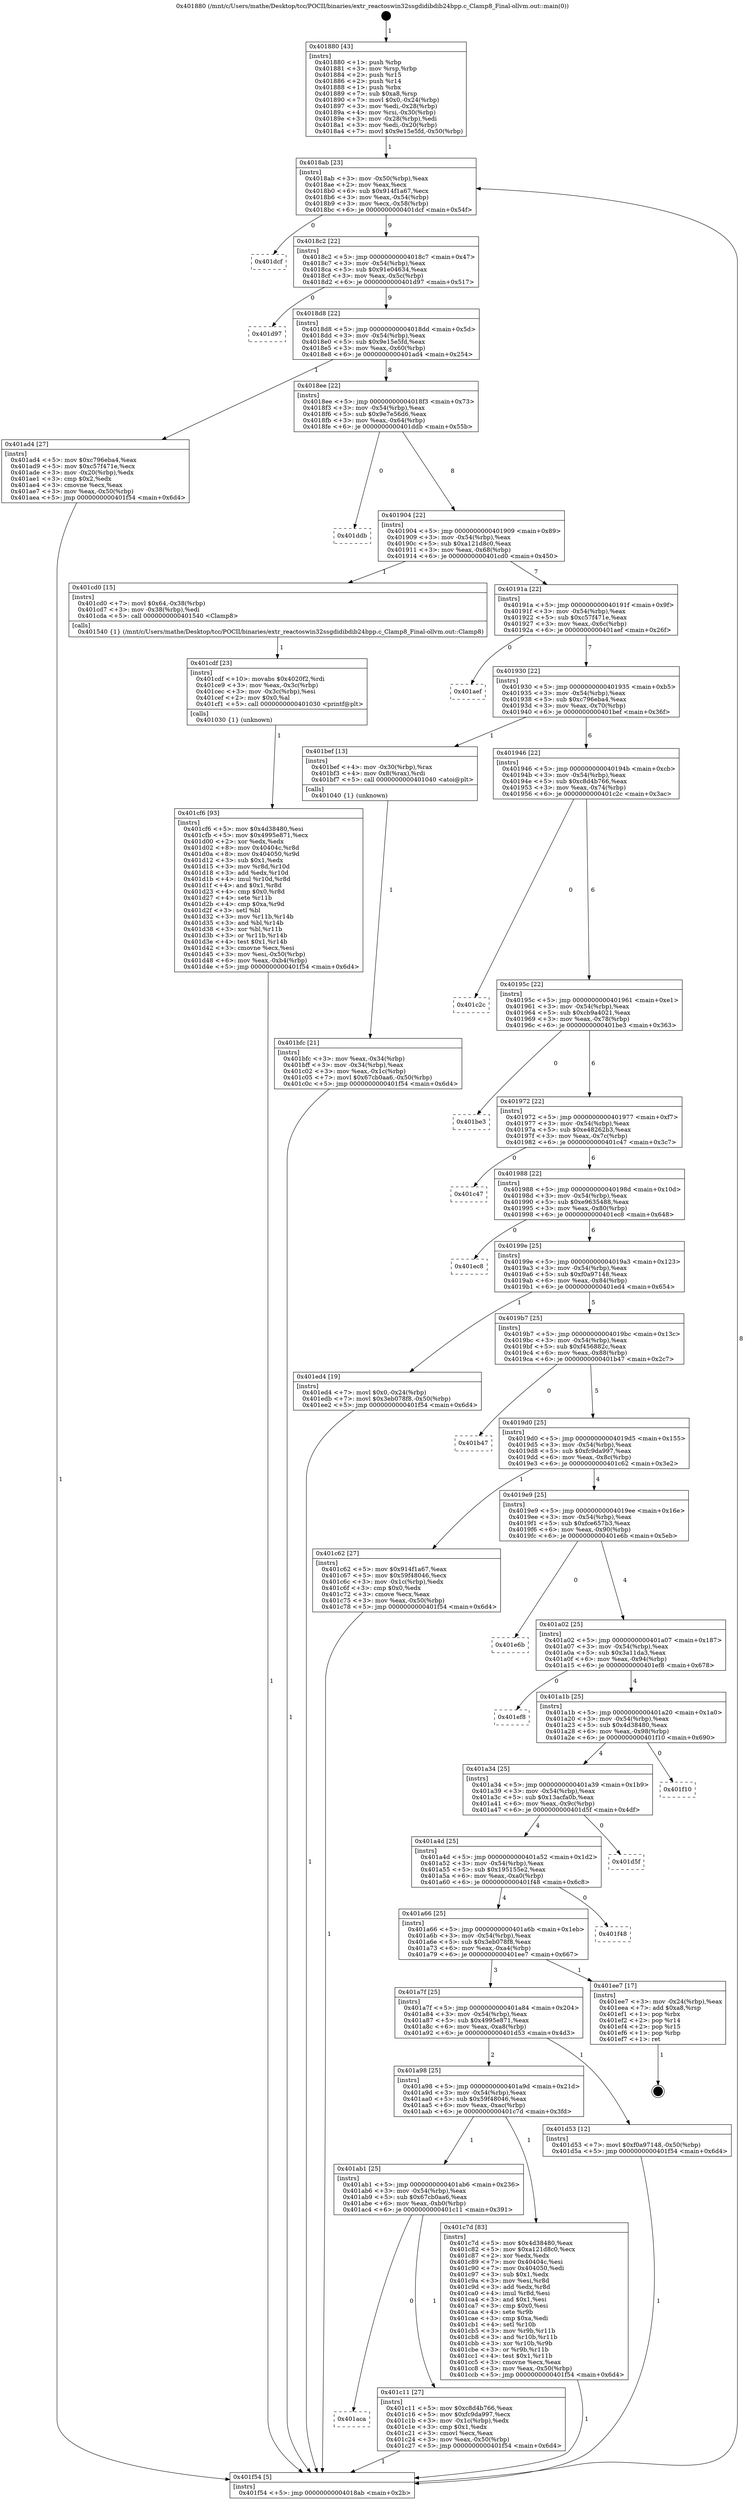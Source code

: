 digraph "0x401880" {
  label = "0x401880 (/mnt/c/Users/mathe/Desktop/tcc/POCII/binaries/extr_reactoswin32ssgdidibdib24bpp.c_Clamp8_Final-ollvm.out::main(0))"
  labelloc = "t"
  node[shape=record]

  Entry [label="",width=0.3,height=0.3,shape=circle,fillcolor=black,style=filled]
  "0x4018ab" [label="{
     0x4018ab [23]\l
     | [instrs]\l
     &nbsp;&nbsp;0x4018ab \<+3\>: mov -0x50(%rbp),%eax\l
     &nbsp;&nbsp;0x4018ae \<+2\>: mov %eax,%ecx\l
     &nbsp;&nbsp;0x4018b0 \<+6\>: sub $0x914f1a67,%ecx\l
     &nbsp;&nbsp;0x4018b6 \<+3\>: mov %eax,-0x54(%rbp)\l
     &nbsp;&nbsp;0x4018b9 \<+3\>: mov %ecx,-0x58(%rbp)\l
     &nbsp;&nbsp;0x4018bc \<+6\>: je 0000000000401dcf \<main+0x54f\>\l
  }"]
  "0x401dcf" [label="{
     0x401dcf\l
  }", style=dashed]
  "0x4018c2" [label="{
     0x4018c2 [22]\l
     | [instrs]\l
     &nbsp;&nbsp;0x4018c2 \<+5\>: jmp 00000000004018c7 \<main+0x47\>\l
     &nbsp;&nbsp;0x4018c7 \<+3\>: mov -0x54(%rbp),%eax\l
     &nbsp;&nbsp;0x4018ca \<+5\>: sub $0x91e04634,%eax\l
     &nbsp;&nbsp;0x4018cf \<+3\>: mov %eax,-0x5c(%rbp)\l
     &nbsp;&nbsp;0x4018d2 \<+6\>: je 0000000000401d97 \<main+0x517\>\l
  }"]
  Exit [label="",width=0.3,height=0.3,shape=circle,fillcolor=black,style=filled,peripheries=2]
  "0x401d97" [label="{
     0x401d97\l
  }", style=dashed]
  "0x4018d8" [label="{
     0x4018d8 [22]\l
     | [instrs]\l
     &nbsp;&nbsp;0x4018d8 \<+5\>: jmp 00000000004018dd \<main+0x5d\>\l
     &nbsp;&nbsp;0x4018dd \<+3\>: mov -0x54(%rbp),%eax\l
     &nbsp;&nbsp;0x4018e0 \<+5\>: sub $0x9e15e5fd,%eax\l
     &nbsp;&nbsp;0x4018e5 \<+3\>: mov %eax,-0x60(%rbp)\l
     &nbsp;&nbsp;0x4018e8 \<+6\>: je 0000000000401ad4 \<main+0x254\>\l
  }"]
  "0x401cf6" [label="{
     0x401cf6 [93]\l
     | [instrs]\l
     &nbsp;&nbsp;0x401cf6 \<+5\>: mov $0x4d38480,%esi\l
     &nbsp;&nbsp;0x401cfb \<+5\>: mov $0x4995e871,%ecx\l
     &nbsp;&nbsp;0x401d00 \<+2\>: xor %edx,%edx\l
     &nbsp;&nbsp;0x401d02 \<+8\>: mov 0x40404c,%r8d\l
     &nbsp;&nbsp;0x401d0a \<+8\>: mov 0x404050,%r9d\l
     &nbsp;&nbsp;0x401d12 \<+3\>: sub $0x1,%edx\l
     &nbsp;&nbsp;0x401d15 \<+3\>: mov %r8d,%r10d\l
     &nbsp;&nbsp;0x401d18 \<+3\>: add %edx,%r10d\l
     &nbsp;&nbsp;0x401d1b \<+4\>: imul %r10d,%r8d\l
     &nbsp;&nbsp;0x401d1f \<+4\>: and $0x1,%r8d\l
     &nbsp;&nbsp;0x401d23 \<+4\>: cmp $0x0,%r8d\l
     &nbsp;&nbsp;0x401d27 \<+4\>: sete %r11b\l
     &nbsp;&nbsp;0x401d2b \<+4\>: cmp $0xa,%r9d\l
     &nbsp;&nbsp;0x401d2f \<+3\>: setl %bl\l
     &nbsp;&nbsp;0x401d32 \<+3\>: mov %r11b,%r14b\l
     &nbsp;&nbsp;0x401d35 \<+3\>: and %bl,%r14b\l
     &nbsp;&nbsp;0x401d38 \<+3\>: xor %bl,%r11b\l
     &nbsp;&nbsp;0x401d3b \<+3\>: or %r11b,%r14b\l
     &nbsp;&nbsp;0x401d3e \<+4\>: test $0x1,%r14b\l
     &nbsp;&nbsp;0x401d42 \<+3\>: cmovne %ecx,%esi\l
     &nbsp;&nbsp;0x401d45 \<+3\>: mov %esi,-0x50(%rbp)\l
     &nbsp;&nbsp;0x401d48 \<+6\>: mov %eax,-0xb4(%rbp)\l
     &nbsp;&nbsp;0x401d4e \<+5\>: jmp 0000000000401f54 \<main+0x6d4\>\l
  }"]
  "0x401ad4" [label="{
     0x401ad4 [27]\l
     | [instrs]\l
     &nbsp;&nbsp;0x401ad4 \<+5\>: mov $0xc796eba4,%eax\l
     &nbsp;&nbsp;0x401ad9 \<+5\>: mov $0xc57f471e,%ecx\l
     &nbsp;&nbsp;0x401ade \<+3\>: mov -0x20(%rbp),%edx\l
     &nbsp;&nbsp;0x401ae1 \<+3\>: cmp $0x2,%edx\l
     &nbsp;&nbsp;0x401ae4 \<+3\>: cmovne %ecx,%eax\l
     &nbsp;&nbsp;0x401ae7 \<+3\>: mov %eax,-0x50(%rbp)\l
     &nbsp;&nbsp;0x401aea \<+5\>: jmp 0000000000401f54 \<main+0x6d4\>\l
  }"]
  "0x4018ee" [label="{
     0x4018ee [22]\l
     | [instrs]\l
     &nbsp;&nbsp;0x4018ee \<+5\>: jmp 00000000004018f3 \<main+0x73\>\l
     &nbsp;&nbsp;0x4018f3 \<+3\>: mov -0x54(%rbp),%eax\l
     &nbsp;&nbsp;0x4018f6 \<+5\>: sub $0x9e7e56d6,%eax\l
     &nbsp;&nbsp;0x4018fb \<+3\>: mov %eax,-0x64(%rbp)\l
     &nbsp;&nbsp;0x4018fe \<+6\>: je 0000000000401ddb \<main+0x55b\>\l
  }"]
  "0x401f54" [label="{
     0x401f54 [5]\l
     | [instrs]\l
     &nbsp;&nbsp;0x401f54 \<+5\>: jmp 00000000004018ab \<main+0x2b\>\l
  }"]
  "0x401880" [label="{
     0x401880 [43]\l
     | [instrs]\l
     &nbsp;&nbsp;0x401880 \<+1\>: push %rbp\l
     &nbsp;&nbsp;0x401881 \<+3\>: mov %rsp,%rbp\l
     &nbsp;&nbsp;0x401884 \<+2\>: push %r15\l
     &nbsp;&nbsp;0x401886 \<+2\>: push %r14\l
     &nbsp;&nbsp;0x401888 \<+1\>: push %rbx\l
     &nbsp;&nbsp;0x401889 \<+7\>: sub $0xa8,%rsp\l
     &nbsp;&nbsp;0x401890 \<+7\>: movl $0x0,-0x24(%rbp)\l
     &nbsp;&nbsp;0x401897 \<+3\>: mov %edi,-0x28(%rbp)\l
     &nbsp;&nbsp;0x40189a \<+4\>: mov %rsi,-0x30(%rbp)\l
     &nbsp;&nbsp;0x40189e \<+3\>: mov -0x28(%rbp),%edi\l
     &nbsp;&nbsp;0x4018a1 \<+3\>: mov %edi,-0x20(%rbp)\l
     &nbsp;&nbsp;0x4018a4 \<+7\>: movl $0x9e15e5fd,-0x50(%rbp)\l
  }"]
  "0x401cdf" [label="{
     0x401cdf [23]\l
     | [instrs]\l
     &nbsp;&nbsp;0x401cdf \<+10\>: movabs $0x4020f2,%rdi\l
     &nbsp;&nbsp;0x401ce9 \<+3\>: mov %eax,-0x3c(%rbp)\l
     &nbsp;&nbsp;0x401cec \<+3\>: mov -0x3c(%rbp),%esi\l
     &nbsp;&nbsp;0x401cef \<+2\>: mov $0x0,%al\l
     &nbsp;&nbsp;0x401cf1 \<+5\>: call 0000000000401030 \<printf@plt\>\l
     | [calls]\l
     &nbsp;&nbsp;0x401030 \{1\} (unknown)\l
  }"]
  "0x401ddb" [label="{
     0x401ddb\l
  }", style=dashed]
  "0x401904" [label="{
     0x401904 [22]\l
     | [instrs]\l
     &nbsp;&nbsp;0x401904 \<+5\>: jmp 0000000000401909 \<main+0x89\>\l
     &nbsp;&nbsp;0x401909 \<+3\>: mov -0x54(%rbp),%eax\l
     &nbsp;&nbsp;0x40190c \<+5\>: sub $0xa121d8c0,%eax\l
     &nbsp;&nbsp;0x401911 \<+3\>: mov %eax,-0x68(%rbp)\l
     &nbsp;&nbsp;0x401914 \<+6\>: je 0000000000401cd0 \<main+0x450\>\l
  }"]
  "0x401aca" [label="{
     0x401aca\l
  }", style=dashed]
  "0x401cd0" [label="{
     0x401cd0 [15]\l
     | [instrs]\l
     &nbsp;&nbsp;0x401cd0 \<+7\>: movl $0x64,-0x38(%rbp)\l
     &nbsp;&nbsp;0x401cd7 \<+3\>: mov -0x38(%rbp),%edi\l
     &nbsp;&nbsp;0x401cda \<+5\>: call 0000000000401540 \<Clamp8\>\l
     | [calls]\l
     &nbsp;&nbsp;0x401540 \{1\} (/mnt/c/Users/mathe/Desktop/tcc/POCII/binaries/extr_reactoswin32ssgdidibdib24bpp.c_Clamp8_Final-ollvm.out::Clamp8)\l
  }"]
  "0x40191a" [label="{
     0x40191a [22]\l
     | [instrs]\l
     &nbsp;&nbsp;0x40191a \<+5\>: jmp 000000000040191f \<main+0x9f\>\l
     &nbsp;&nbsp;0x40191f \<+3\>: mov -0x54(%rbp),%eax\l
     &nbsp;&nbsp;0x401922 \<+5\>: sub $0xc57f471e,%eax\l
     &nbsp;&nbsp;0x401927 \<+3\>: mov %eax,-0x6c(%rbp)\l
     &nbsp;&nbsp;0x40192a \<+6\>: je 0000000000401aef \<main+0x26f\>\l
  }"]
  "0x401c11" [label="{
     0x401c11 [27]\l
     | [instrs]\l
     &nbsp;&nbsp;0x401c11 \<+5\>: mov $0xc8d4b766,%eax\l
     &nbsp;&nbsp;0x401c16 \<+5\>: mov $0xfc9da997,%ecx\l
     &nbsp;&nbsp;0x401c1b \<+3\>: mov -0x1c(%rbp),%edx\l
     &nbsp;&nbsp;0x401c1e \<+3\>: cmp $0x1,%edx\l
     &nbsp;&nbsp;0x401c21 \<+3\>: cmovl %ecx,%eax\l
     &nbsp;&nbsp;0x401c24 \<+3\>: mov %eax,-0x50(%rbp)\l
     &nbsp;&nbsp;0x401c27 \<+5\>: jmp 0000000000401f54 \<main+0x6d4\>\l
  }"]
  "0x401aef" [label="{
     0x401aef\l
  }", style=dashed]
  "0x401930" [label="{
     0x401930 [22]\l
     | [instrs]\l
     &nbsp;&nbsp;0x401930 \<+5\>: jmp 0000000000401935 \<main+0xb5\>\l
     &nbsp;&nbsp;0x401935 \<+3\>: mov -0x54(%rbp),%eax\l
     &nbsp;&nbsp;0x401938 \<+5\>: sub $0xc796eba4,%eax\l
     &nbsp;&nbsp;0x40193d \<+3\>: mov %eax,-0x70(%rbp)\l
     &nbsp;&nbsp;0x401940 \<+6\>: je 0000000000401bef \<main+0x36f\>\l
  }"]
  "0x401ab1" [label="{
     0x401ab1 [25]\l
     | [instrs]\l
     &nbsp;&nbsp;0x401ab1 \<+5\>: jmp 0000000000401ab6 \<main+0x236\>\l
     &nbsp;&nbsp;0x401ab6 \<+3\>: mov -0x54(%rbp),%eax\l
     &nbsp;&nbsp;0x401ab9 \<+5\>: sub $0x67cb0aa6,%eax\l
     &nbsp;&nbsp;0x401abe \<+6\>: mov %eax,-0xb0(%rbp)\l
     &nbsp;&nbsp;0x401ac4 \<+6\>: je 0000000000401c11 \<main+0x391\>\l
  }"]
  "0x401bef" [label="{
     0x401bef [13]\l
     | [instrs]\l
     &nbsp;&nbsp;0x401bef \<+4\>: mov -0x30(%rbp),%rax\l
     &nbsp;&nbsp;0x401bf3 \<+4\>: mov 0x8(%rax),%rdi\l
     &nbsp;&nbsp;0x401bf7 \<+5\>: call 0000000000401040 \<atoi@plt\>\l
     | [calls]\l
     &nbsp;&nbsp;0x401040 \{1\} (unknown)\l
  }"]
  "0x401946" [label="{
     0x401946 [22]\l
     | [instrs]\l
     &nbsp;&nbsp;0x401946 \<+5\>: jmp 000000000040194b \<main+0xcb\>\l
     &nbsp;&nbsp;0x40194b \<+3\>: mov -0x54(%rbp),%eax\l
     &nbsp;&nbsp;0x40194e \<+5\>: sub $0xc8d4b766,%eax\l
     &nbsp;&nbsp;0x401953 \<+3\>: mov %eax,-0x74(%rbp)\l
     &nbsp;&nbsp;0x401956 \<+6\>: je 0000000000401c2c \<main+0x3ac\>\l
  }"]
  "0x401bfc" [label="{
     0x401bfc [21]\l
     | [instrs]\l
     &nbsp;&nbsp;0x401bfc \<+3\>: mov %eax,-0x34(%rbp)\l
     &nbsp;&nbsp;0x401bff \<+3\>: mov -0x34(%rbp),%eax\l
     &nbsp;&nbsp;0x401c02 \<+3\>: mov %eax,-0x1c(%rbp)\l
     &nbsp;&nbsp;0x401c05 \<+7\>: movl $0x67cb0aa6,-0x50(%rbp)\l
     &nbsp;&nbsp;0x401c0c \<+5\>: jmp 0000000000401f54 \<main+0x6d4\>\l
  }"]
  "0x401c7d" [label="{
     0x401c7d [83]\l
     | [instrs]\l
     &nbsp;&nbsp;0x401c7d \<+5\>: mov $0x4d38480,%eax\l
     &nbsp;&nbsp;0x401c82 \<+5\>: mov $0xa121d8c0,%ecx\l
     &nbsp;&nbsp;0x401c87 \<+2\>: xor %edx,%edx\l
     &nbsp;&nbsp;0x401c89 \<+7\>: mov 0x40404c,%esi\l
     &nbsp;&nbsp;0x401c90 \<+7\>: mov 0x404050,%edi\l
     &nbsp;&nbsp;0x401c97 \<+3\>: sub $0x1,%edx\l
     &nbsp;&nbsp;0x401c9a \<+3\>: mov %esi,%r8d\l
     &nbsp;&nbsp;0x401c9d \<+3\>: add %edx,%r8d\l
     &nbsp;&nbsp;0x401ca0 \<+4\>: imul %r8d,%esi\l
     &nbsp;&nbsp;0x401ca4 \<+3\>: and $0x1,%esi\l
     &nbsp;&nbsp;0x401ca7 \<+3\>: cmp $0x0,%esi\l
     &nbsp;&nbsp;0x401caa \<+4\>: sete %r9b\l
     &nbsp;&nbsp;0x401cae \<+3\>: cmp $0xa,%edi\l
     &nbsp;&nbsp;0x401cb1 \<+4\>: setl %r10b\l
     &nbsp;&nbsp;0x401cb5 \<+3\>: mov %r9b,%r11b\l
     &nbsp;&nbsp;0x401cb8 \<+3\>: and %r10b,%r11b\l
     &nbsp;&nbsp;0x401cbb \<+3\>: xor %r10b,%r9b\l
     &nbsp;&nbsp;0x401cbe \<+3\>: or %r9b,%r11b\l
     &nbsp;&nbsp;0x401cc1 \<+4\>: test $0x1,%r11b\l
     &nbsp;&nbsp;0x401cc5 \<+3\>: cmovne %ecx,%eax\l
     &nbsp;&nbsp;0x401cc8 \<+3\>: mov %eax,-0x50(%rbp)\l
     &nbsp;&nbsp;0x401ccb \<+5\>: jmp 0000000000401f54 \<main+0x6d4\>\l
  }"]
  "0x401c2c" [label="{
     0x401c2c\l
  }", style=dashed]
  "0x40195c" [label="{
     0x40195c [22]\l
     | [instrs]\l
     &nbsp;&nbsp;0x40195c \<+5\>: jmp 0000000000401961 \<main+0xe1\>\l
     &nbsp;&nbsp;0x401961 \<+3\>: mov -0x54(%rbp),%eax\l
     &nbsp;&nbsp;0x401964 \<+5\>: sub $0xcb9a4021,%eax\l
     &nbsp;&nbsp;0x401969 \<+3\>: mov %eax,-0x78(%rbp)\l
     &nbsp;&nbsp;0x40196c \<+6\>: je 0000000000401be3 \<main+0x363\>\l
  }"]
  "0x401a98" [label="{
     0x401a98 [25]\l
     | [instrs]\l
     &nbsp;&nbsp;0x401a98 \<+5\>: jmp 0000000000401a9d \<main+0x21d\>\l
     &nbsp;&nbsp;0x401a9d \<+3\>: mov -0x54(%rbp),%eax\l
     &nbsp;&nbsp;0x401aa0 \<+5\>: sub $0x59f48046,%eax\l
     &nbsp;&nbsp;0x401aa5 \<+6\>: mov %eax,-0xac(%rbp)\l
     &nbsp;&nbsp;0x401aab \<+6\>: je 0000000000401c7d \<main+0x3fd\>\l
  }"]
  "0x401be3" [label="{
     0x401be3\l
  }", style=dashed]
  "0x401972" [label="{
     0x401972 [22]\l
     | [instrs]\l
     &nbsp;&nbsp;0x401972 \<+5\>: jmp 0000000000401977 \<main+0xf7\>\l
     &nbsp;&nbsp;0x401977 \<+3\>: mov -0x54(%rbp),%eax\l
     &nbsp;&nbsp;0x40197a \<+5\>: sub $0xe48262b3,%eax\l
     &nbsp;&nbsp;0x40197f \<+3\>: mov %eax,-0x7c(%rbp)\l
     &nbsp;&nbsp;0x401982 \<+6\>: je 0000000000401c47 \<main+0x3c7\>\l
  }"]
  "0x401d53" [label="{
     0x401d53 [12]\l
     | [instrs]\l
     &nbsp;&nbsp;0x401d53 \<+7\>: movl $0xf0a97148,-0x50(%rbp)\l
     &nbsp;&nbsp;0x401d5a \<+5\>: jmp 0000000000401f54 \<main+0x6d4\>\l
  }"]
  "0x401c47" [label="{
     0x401c47\l
  }", style=dashed]
  "0x401988" [label="{
     0x401988 [22]\l
     | [instrs]\l
     &nbsp;&nbsp;0x401988 \<+5\>: jmp 000000000040198d \<main+0x10d\>\l
     &nbsp;&nbsp;0x40198d \<+3\>: mov -0x54(%rbp),%eax\l
     &nbsp;&nbsp;0x401990 \<+5\>: sub $0xe9635488,%eax\l
     &nbsp;&nbsp;0x401995 \<+3\>: mov %eax,-0x80(%rbp)\l
     &nbsp;&nbsp;0x401998 \<+6\>: je 0000000000401ec8 \<main+0x648\>\l
  }"]
  "0x401a7f" [label="{
     0x401a7f [25]\l
     | [instrs]\l
     &nbsp;&nbsp;0x401a7f \<+5\>: jmp 0000000000401a84 \<main+0x204\>\l
     &nbsp;&nbsp;0x401a84 \<+3\>: mov -0x54(%rbp),%eax\l
     &nbsp;&nbsp;0x401a87 \<+5\>: sub $0x4995e871,%eax\l
     &nbsp;&nbsp;0x401a8c \<+6\>: mov %eax,-0xa8(%rbp)\l
     &nbsp;&nbsp;0x401a92 \<+6\>: je 0000000000401d53 \<main+0x4d3\>\l
  }"]
  "0x401ec8" [label="{
     0x401ec8\l
  }", style=dashed]
  "0x40199e" [label="{
     0x40199e [25]\l
     | [instrs]\l
     &nbsp;&nbsp;0x40199e \<+5\>: jmp 00000000004019a3 \<main+0x123\>\l
     &nbsp;&nbsp;0x4019a3 \<+3\>: mov -0x54(%rbp),%eax\l
     &nbsp;&nbsp;0x4019a6 \<+5\>: sub $0xf0a97148,%eax\l
     &nbsp;&nbsp;0x4019ab \<+6\>: mov %eax,-0x84(%rbp)\l
     &nbsp;&nbsp;0x4019b1 \<+6\>: je 0000000000401ed4 \<main+0x654\>\l
  }"]
  "0x401ee7" [label="{
     0x401ee7 [17]\l
     | [instrs]\l
     &nbsp;&nbsp;0x401ee7 \<+3\>: mov -0x24(%rbp),%eax\l
     &nbsp;&nbsp;0x401eea \<+7\>: add $0xa8,%rsp\l
     &nbsp;&nbsp;0x401ef1 \<+1\>: pop %rbx\l
     &nbsp;&nbsp;0x401ef2 \<+2\>: pop %r14\l
     &nbsp;&nbsp;0x401ef4 \<+2\>: pop %r15\l
     &nbsp;&nbsp;0x401ef6 \<+1\>: pop %rbp\l
     &nbsp;&nbsp;0x401ef7 \<+1\>: ret\l
  }"]
  "0x401ed4" [label="{
     0x401ed4 [19]\l
     | [instrs]\l
     &nbsp;&nbsp;0x401ed4 \<+7\>: movl $0x0,-0x24(%rbp)\l
     &nbsp;&nbsp;0x401edb \<+7\>: movl $0x3eb078f8,-0x50(%rbp)\l
     &nbsp;&nbsp;0x401ee2 \<+5\>: jmp 0000000000401f54 \<main+0x6d4\>\l
  }"]
  "0x4019b7" [label="{
     0x4019b7 [25]\l
     | [instrs]\l
     &nbsp;&nbsp;0x4019b7 \<+5\>: jmp 00000000004019bc \<main+0x13c\>\l
     &nbsp;&nbsp;0x4019bc \<+3\>: mov -0x54(%rbp),%eax\l
     &nbsp;&nbsp;0x4019bf \<+5\>: sub $0xf456882c,%eax\l
     &nbsp;&nbsp;0x4019c4 \<+6\>: mov %eax,-0x88(%rbp)\l
     &nbsp;&nbsp;0x4019ca \<+6\>: je 0000000000401b47 \<main+0x2c7\>\l
  }"]
  "0x401a66" [label="{
     0x401a66 [25]\l
     | [instrs]\l
     &nbsp;&nbsp;0x401a66 \<+5\>: jmp 0000000000401a6b \<main+0x1eb\>\l
     &nbsp;&nbsp;0x401a6b \<+3\>: mov -0x54(%rbp),%eax\l
     &nbsp;&nbsp;0x401a6e \<+5\>: sub $0x3eb078f8,%eax\l
     &nbsp;&nbsp;0x401a73 \<+6\>: mov %eax,-0xa4(%rbp)\l
     &nbsp;&nbsp;0x401a79 \<+6\>: je 0000000000401ee7 \<main+0x667\>\l
  }"]
  "0x401b47" [label="{
     0x401b47\l
  }", style=dashed]
  "0x4019d0" [label="{
     0x4019d0 [25]\l
     | [instrs]\l
     &nbsp;&nbsp;0x4019d0 \<+5\>: jmp 00000000004019d5 \<main+0x155\>\l
     &nbsp;&nbsp;0x4019d5 \<+3\>: mov -0x54(%rbp),%eax\l
     &nbsp;&nbsp;0x4019d8 \<+5\>: sub $0xfc9da997,%eax\l
     &nbsp;&nbsp;0x4019dd \<+6\>: mov %eax,-0x8c(%rbp)\l
     &nbsp;&nbsp;0x4019e3 \<+6\>: je 0000000000401c62 \<main+0x3e2\>\l
  }"]
  "0x401f48" [label="{
     0x401f48\l
  }", style=dashed]
  "0x401c62" [label="{
     0x401c62 [27]\l
     | [instrs]\l
     &nbsp;&nbsp;0x401c62 \<+5\>: mov $0x914f1a67,%eax\l
     &nbsp;&nbsp;0x401c67 \<+5\>: mov $0x59f48046,%ecx\l
     &nbsp;&nbsp;0x401c6c \<+3\>: mov -0x1c(%rbp),%edx\l
     &nbsp;&nbsp;0x401c6f \<+3\>: cmp $0x0,%edx\l
     &nbsp;&nbsp;0x401c72 \<+3\>: cmove %ecx,%eax\l
     &nbsp;&nbsp;0x401c75 \<+3\>: mov %eax,-0x50(%rbp)\l
     &nbsp;&nbsp;0x401c78 \<+5\>: jmp 0000000000401f54 \<main+0x6d4\>\l
  }"]
  "0x4019e9" [label="{
     0x4019e9 [25]\l
     | [instrs]\l
     &nbsp;&nbsp;0x4019e9 \<+5\>: jmp 00000000004019ee \<main+0x16e\>\l
     &nbsp;&nbsp;0x4019ee \<+3\>: mov -0x54(%rbp),%eax\l
     &nbsp;&nbsp;0x4019f1 \<+5\>: sub $0xfce657b3,%eax\l
     &nbsp;&nbsp;0x4019f6 \<+6\>: mov %eax,-0x90(%rbp)\l
     &nbsp;&nbsp;0x4019fc \<+6\>: je 0000000000401e6b \<main+0x5eb\>\l
  }"]
  "0x401a4d" [label="{
     0x401a4d [25]\l
     | [instrs]\l
     &nbsp;&nbsp;0x401a4d \<+5\>: jmp 0000000000401a52 \<main+0x1d2\>\l
     &nbsp;&nbsp;0x401a52 \<+3\>: mov -0x54(%rbp),%eax\l
     &nbsp;&nbsp;0x401a55 \<+5\>: sub $0x195155e2,%eax\l
     &nbsp;&nbsp;0x401a5a \<+6\>: mov %eax,-0xa0(%rbp)\l
     &nbsp;&nbsp;0x401a60 \<+6\>: je 0000000000401f48 \<main+0x6c8\>\l
  }"]
  "0x401e6b" [label="{
     0x401e6b\l
  }", style=dashed]
  "0x401a02" [label="{
     0x401a02 [25]\l
     | [instrs]\l
     &nbsp;&nbsp;0x401a02 \<+5\>: jmp 0000000000401a07 \<main+0x187\>\l
     &nbsp;&nbsp;0x401a07 \<+3\>: mov -0x54(%rbp),%eax\l
     &nbsp;&nbsp;0x401a0a \<+5\>: sub $0x3a11da3,%eax\l
     &nbsp;&nbsp;0x401a0f \<+6\>: mov %eax,-0x94(%rbp)\l
     &nbsp;&nbsp;0x401a15 \<+6\>: je 0000000000401ef8 \<main+0x678\>\l
  }"]
  "0x401d5f" [label="{
     0x401d5f\l
  }", style=dashed]
  "0x401ef8" [label="{
     0x401ef8\l
  }", style=dashed]
  "0x401a1b" [label="{
     0x401a1b [25]\l
     | [instrs]\l
     &nbsp;&nbsp;0x401a1b \<+5\>: jmp 0000000000401a20 \<main+0x1a0\>\l
     &nbsp;&nbsp;0x401a20 \<+3\>: mov -0x54(%rbp),%eax\l
     &nbsp;&nbsp;0x401a23 \<+5\>: sub $0x4d38480,%eax\l
     &nbsp;&nbsp;0x401a28 \<+6\>: mov %eax,-0x98(%rbp)\l
     &nbsp;&nbsp;0x401a2e \<+6\>: je 0000000000401f10 \<main+0x690\>\l
  }"]
  "0x401a34" [label="{
     0x401a34 [25]\l
     | [instrs]\l
     &nbsp;&nbsp;0x401a34 \<+5\>: jmp 0000000000401a39 \<main+0x1b9\>\l
     &nbsp;&nbsp;0x401a39 \<+3\>: mov -0x54(%rbp),%eax\l
     &nbsp;&nbsp;0x401a3c \<+5\>: sub $0x13acfa0b,%eax\l
     &nbsp;&nbsp;0x401a41 \<+6\>: mov %eax,-0x9c(%rbp)\l
     &nbsp;&nbsp;0x401a47 \<+6\>: je 0000000000401d5f \<main+0x4df\>\l
  }"]
  "0x401f10" [label="{
     0x401f10\l
  }", style=dashed]
  Entry -> "0x401880" [label=" 1"]
  "0x4018ab" -> "0x401dcf" [label=" 0"]
  "0x4018ab" -> "0x4018c2" [label=" 9"]
  "0x401ee7" -> Exit [label=" 1"]
  "0x4018c2" -> "0x401d97" [label=" 0"]
  "0x4018c2" -> "0x4018d8" [label=" 9"]
  "0x401ed4" -> "0x401f54" [label=" 1"]
  "0x4018d8" -> "0x401ad4" [label=" 1"]
  "0x4018d8" -> "0x4018ee" [label=" 8"]
  "0x401ad4" -> "0x401f54" [label=" 1"]
  "0x401880" -> "0x4018ab" [label=" 1"]
  "0x401f54" -> "0x4018ab" [label=" 8"]
  "0x401d53" -> "0x401f54" [label=" 1"]
  "0x4018ee" -> "0x401ddb" [label=" 0"]
  "0x4018ee" -> "0x401904" [label=" 8"]
  "0x401cf6" -> "0x401f54" [label=" 1"]
  "0x401904" -> "0x401cd0" [label=" 1"]
  "0x401904" -> "0x40191a" [label=" 7"]
  "0x401cdf" -> "0x401cf6" [label=" 1"]
  "0x40191a" -> "0x401aef" [label=" 0"]
  "0x40191a" -> "0x401930" [label=" 7"]
  "0x401cd0" -> "0x401cdf" [label=" 1"]
  "0x401930" -> "0x401bef" [label=" 1"]
  "0x401930" -> "0x401946" [label=" 6"]
  "0x401bef" -> "0x401bfc" [label=" 1"]
  "0x401bfc" -> "0x401f54" [label=" 1"]
  "0x401c62" -> "0x401f54" [label=" 1"]
  "0x401946" -> "0x401c2c" [label=" 0"]
  "0x401946" -> "0x40195c" [label=" 6"]
  "0x401c11" -> "0x401f54" [label=" 1"]
  "0x40195c" -> "0x401be3" [label=" 0"]
  "0x40195c" -> "0x401972" [label=" 6"]
  "0x401ab1" -> "0x401c11" [label=" 1"]
  "0x401972" -> "0x401c47" [label=" 0"]
  "0x401972" -> "0x401988" [label=" 6"]
  "0x401c7d" -> "0x401f54" [label=" 1"]
  "0x401988" -> "0x401ec8" [label=" 0"]
  "0x401988" -> "0x40199e" [label=" 6"]
  "0x401a98" -> "0x401c7d" [label=" 1"]
  "0x40199e" -> "0x401ed4" [label=" 1"]
  "0x40199e" -> "0x4019b7" [label=" 5"]
  "0x401ab1" -> "0x401aca" [label=" 0"]
  "0x4019b7" -> "0x401b47" [label=" 0"]
  "0x4019b7" -> "0x4019d0" [label=" 5"]
  "0x401a7f" -> "0x401d53" [label=" 1"]
  "0x4019d0" -> "0x401c62" [label=" 1"]
  "0x4019d0" -> "0x4019e9" [label=" 4"]
  "0x401a98" -> "0x401ab1" [label=" 1"]
  "0x4019e9" -> "0x401e6b" [label=" 0"]
  "0x4019e9" -> "0x401a02" [label=" 4"]
  "0x401a66" -> "0x401ee7" [label=" 1"]
  "0x401a02" -> "0x401ef8" [label=" 0"]
  "0x401a02" -> "0x401a1b" [label=" 4"]
  "0x401a7f" -> "0x401a98" [label=" 2"]
  "0x401a1b" -> "0x401f10" [label=" 0"]
  "0x401a1b" -> "0x401a34" [label=" 4"]
  "0x401a4d" -> "0x401a66" [label=" 4"]
  "0x401a34" -> "0x401d5f" [label=" 0"]
  "0x401a34" -> "0x401a4d" [label=" 4"]
  "0x401a66" -> "0x401a7f" [label=" 3"]
  "0x401a4d" -> "0x401f48" [label=" 0"]
}
